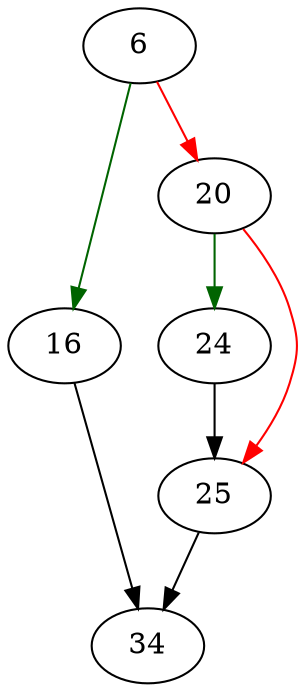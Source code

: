 strict digraph "sqlite3_bind_text64" {
	// Node definitions.
	6 [entry=true];
	16;
	20;
	34;
	24;
	25;

	// Edge definitions.
	6 -> 16 [
		color=darkgreen
		cond=true
	];
	6 -> 20 [
		color=red
		cond=false
	];
	16 -> 34;
	20 -> 24 [
		color=darkgreen
		cond=true
	];
	20 -> 25 [
		color=red
		cond=false
	];
	24 -> 25;
	25 -> 34;
}